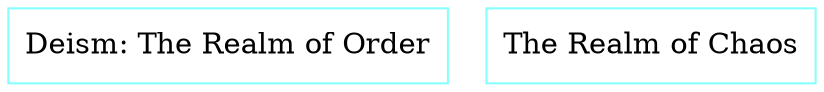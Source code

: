 digraph D {
rankdir = TB
style = filled
fontcolor = black
color = black
bgcolor = white
gradientangle = 0
dpi = 300
"cluster_250" [rankdir=TB, shape=box, penwidth=1, color="#88ffff", fontcolor=black, fillcolor=white, style=filled, gradientangle=270.05, label="Deism: The Realm of Order"]
"cluster_251" [rankdir=TB, shape=box, penwidth=1, color="#88ffff", fontcolor=black, fillcolor=white, style=filled, gradientangle=270.05, label="The Realm of Chaos"]
}